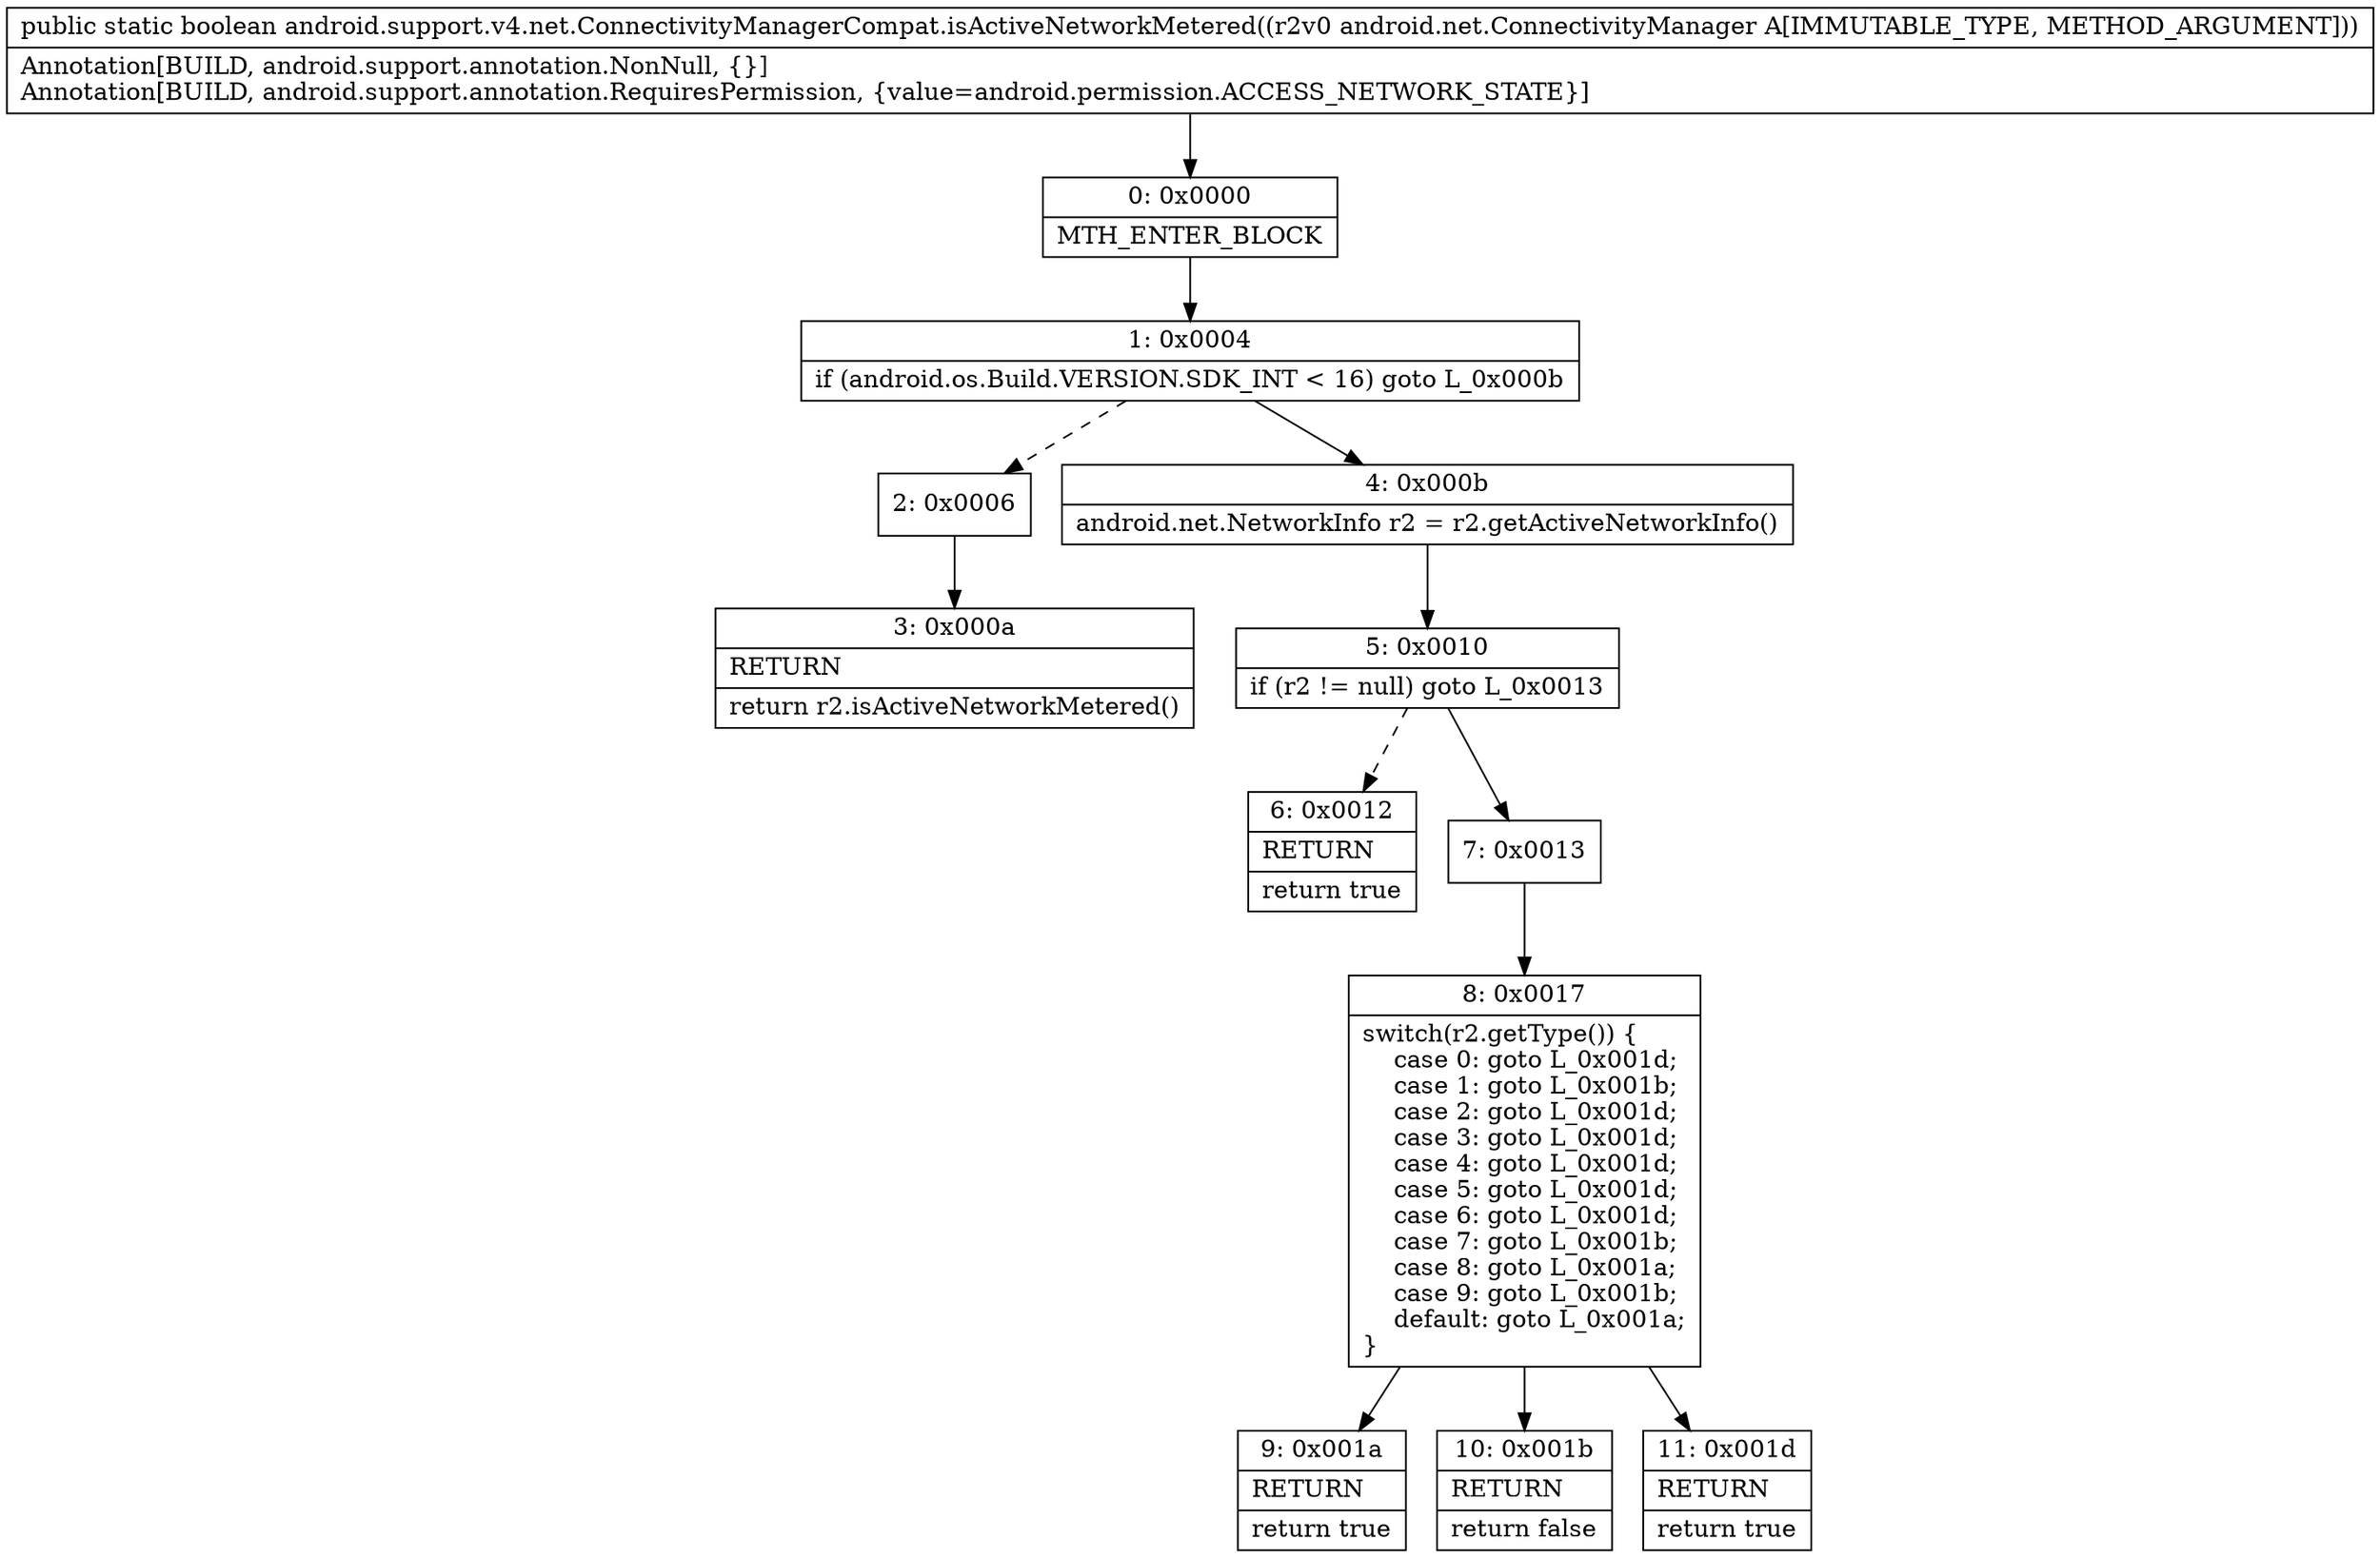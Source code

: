 digraph "CFG forandroid.support.v4.net.ConnectivityManagerCompat.isActiveNetworkMetered(Landroid\/net\/ConnectivityManager;)Z" {
Node_0 [shape=record,label="{0\:\ 0x0000|MTH_ENTER_BLOCK\l}"];
Node_1 [shape=record,label="{1\:\ 0x0004|if (android.os.Build.VERSION.SDK_INT \< 16) goto L_0x000b\l}"];
Node_2 [shape=record,label="{2\:\ 0x0006}"];
Node_3 [shape=record,label="{3\:\ 0x000a|RETURN\l|return r2.isActiveNetworkMetered()\l}"];
Node_4 [shape=record,label="{4\:\ 0x000b|android.net.NetworkInfo r2 = r2.getActiveNetworkInfo()\l}"];
Node_5 [shape=record,label="{5\:\ 0x0010|if (r2 != null) goto L_0x0013\l}"];
Node_6 [shape=record,label="{6\:\ 0x0012|RETURN\l|return true\l}"];
Node_7 [shape=record,label="{7\:\ 0x0013}"];
Node_8 [shape=record,label="{8\:\ 0x0017|switch(r2.getType()) \{\l    case 0: goto L_0x001d;\l    case 1: goto L_0x001b;\l    case 2: goto L_0x001d;\l    case 3: goto L_0x001d;\l    case 4: goto L_0x001d;\l    case 5: goto L_0x001d;\l    case 6: goto L_0x001d;\l    case 7: goto L_0x001b;\l    case 8: goto L_0x001a;\l    case 9: goto L_0x001b;\l    default: goto L_0x001a;\l\}\l}"];
Node_9 [shape=record,label="{9\:\ 0x001a|RETURN\l|return true\l}"];
Node_10 [shape=record,label="{10\:\ 0x001b|RETURN\l|return false\l}"];
Node_11 [shape=record,label="{11\:\ 0x001d|RETURN\l|return true\l}"];
MethodNode[shape=record,label="{public static boolean android.support.v4.net.ConnectivityManagerCompat.isActiveNetworkMetered((r2v0 android.net.ConnectivityManager A[IMMUTABLE_TYPE, METHOD_ARGUMENT]))  | Annotation[BUILD, android.support.annotation.NonNull, \{\}]\lAnnotation[BUILD, android.support.annotation.RequiresPermission, \{value=android.permission.ACCESS_NETWORK_STATE\}]\l}"];
MethodNode -> Node_0;
Node_0 -> Node_1;
Node_1 -> Node_2[style=dashed];
Node_1 -> Node_4;
Node_2 -> Node_3;
Node_4 -> Node_5;
Node_5 -> Node_6[style=dashed];
Node_5 -> Node_7;
Node_7 -> Node_8;
Node_8 -> Node_9;
Node_8 -> Node_10;
Node_8 -> Node_11;
}

